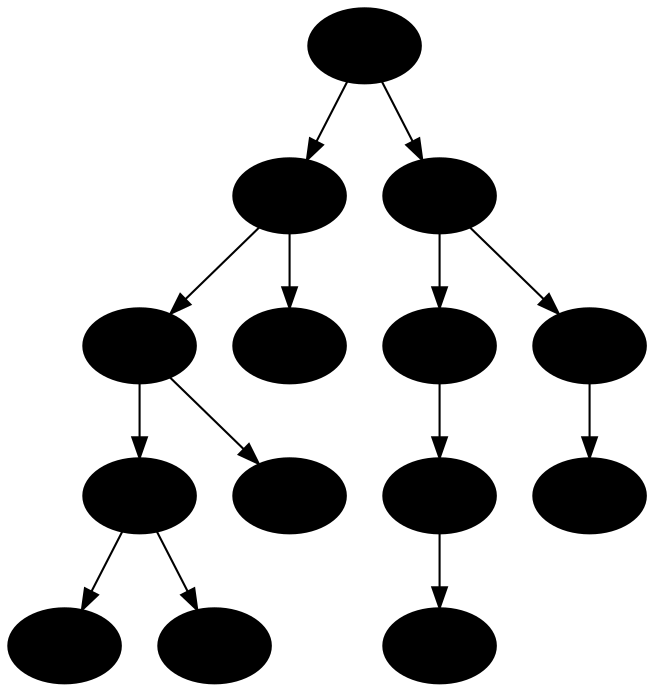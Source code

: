 digraph Tree {
node [shape=oval];
1 [colorscheme=rdylgn8, fontsize=9, label=" 10", color=lightblue,style=filled ];
1 -> 2;
1 -> 3;
node [shape=oval];
2 [colorscheme=rdylgn8, fontsize=9, label=" 20", color=lightblue,style=filled ];
2 -> 4;
2 -> 5;
node [shape=oval];
3 [colorscheme=rdylgn8, fontsize=9, label=" 30", color=lightblue,style=filled ];
3 -> 6;
3 -> 7;
node [shape=oval];
4 [colorscheme=rdylgn8, fontsize=9, label=" 40", color=lightblue,style=filled ];
4 -> 8;
4 -> 9;
node [shape=oval];
5 [colorscheme=rdylgn8, fontsize=9, label=" 50", color=lightblue,style=filled ];
node [shape=oval];
6 [colorscheme=rdylgn8, fontsize=9, label=" 60", color=lightblue,style=filled ];
6 -> 13;
node [shape=oval];
7 [colorscheme=rdylgn8, fontsize=9, label=" 70", color=lightblue,style=filled ];
7 -> 15;
node [shape=oval];
8 [colorscheme=rdylgn8, fontsize=9, label=" 80", color=lightblue,style=filled ];
8 -> 16;
8 -> 17;
node [shape=oval];
9 [colorscheme=rdylgn8, fontsize=9, label=" 90", color=lightblue,style=filled ];
node [shape=oval];
13 [colorscheme=rdylgn8, fontsize=9, label=" 130", color=lightblue,style=filled ];
13 -> 26;
node [shape=oval];
15 [colorscheme=rdylgn8, fontsize=9, label=" 150", color=lightblue,style=filled ];
node [shape=oval];
16 [colorscheme=rdylgn8, fontsize=9, label=" 160", color=lightblue,style=filled ];
node [shape=oval];
17 [colorscheme=rdylgn8, fontsize=9, label=" 170", color=lightblue,style=filled ];
node [shape=oval];
26 [colorscheme=rdylgn8, fontsize=9, label=" 1000", color=lightblue,style=filled ];
}